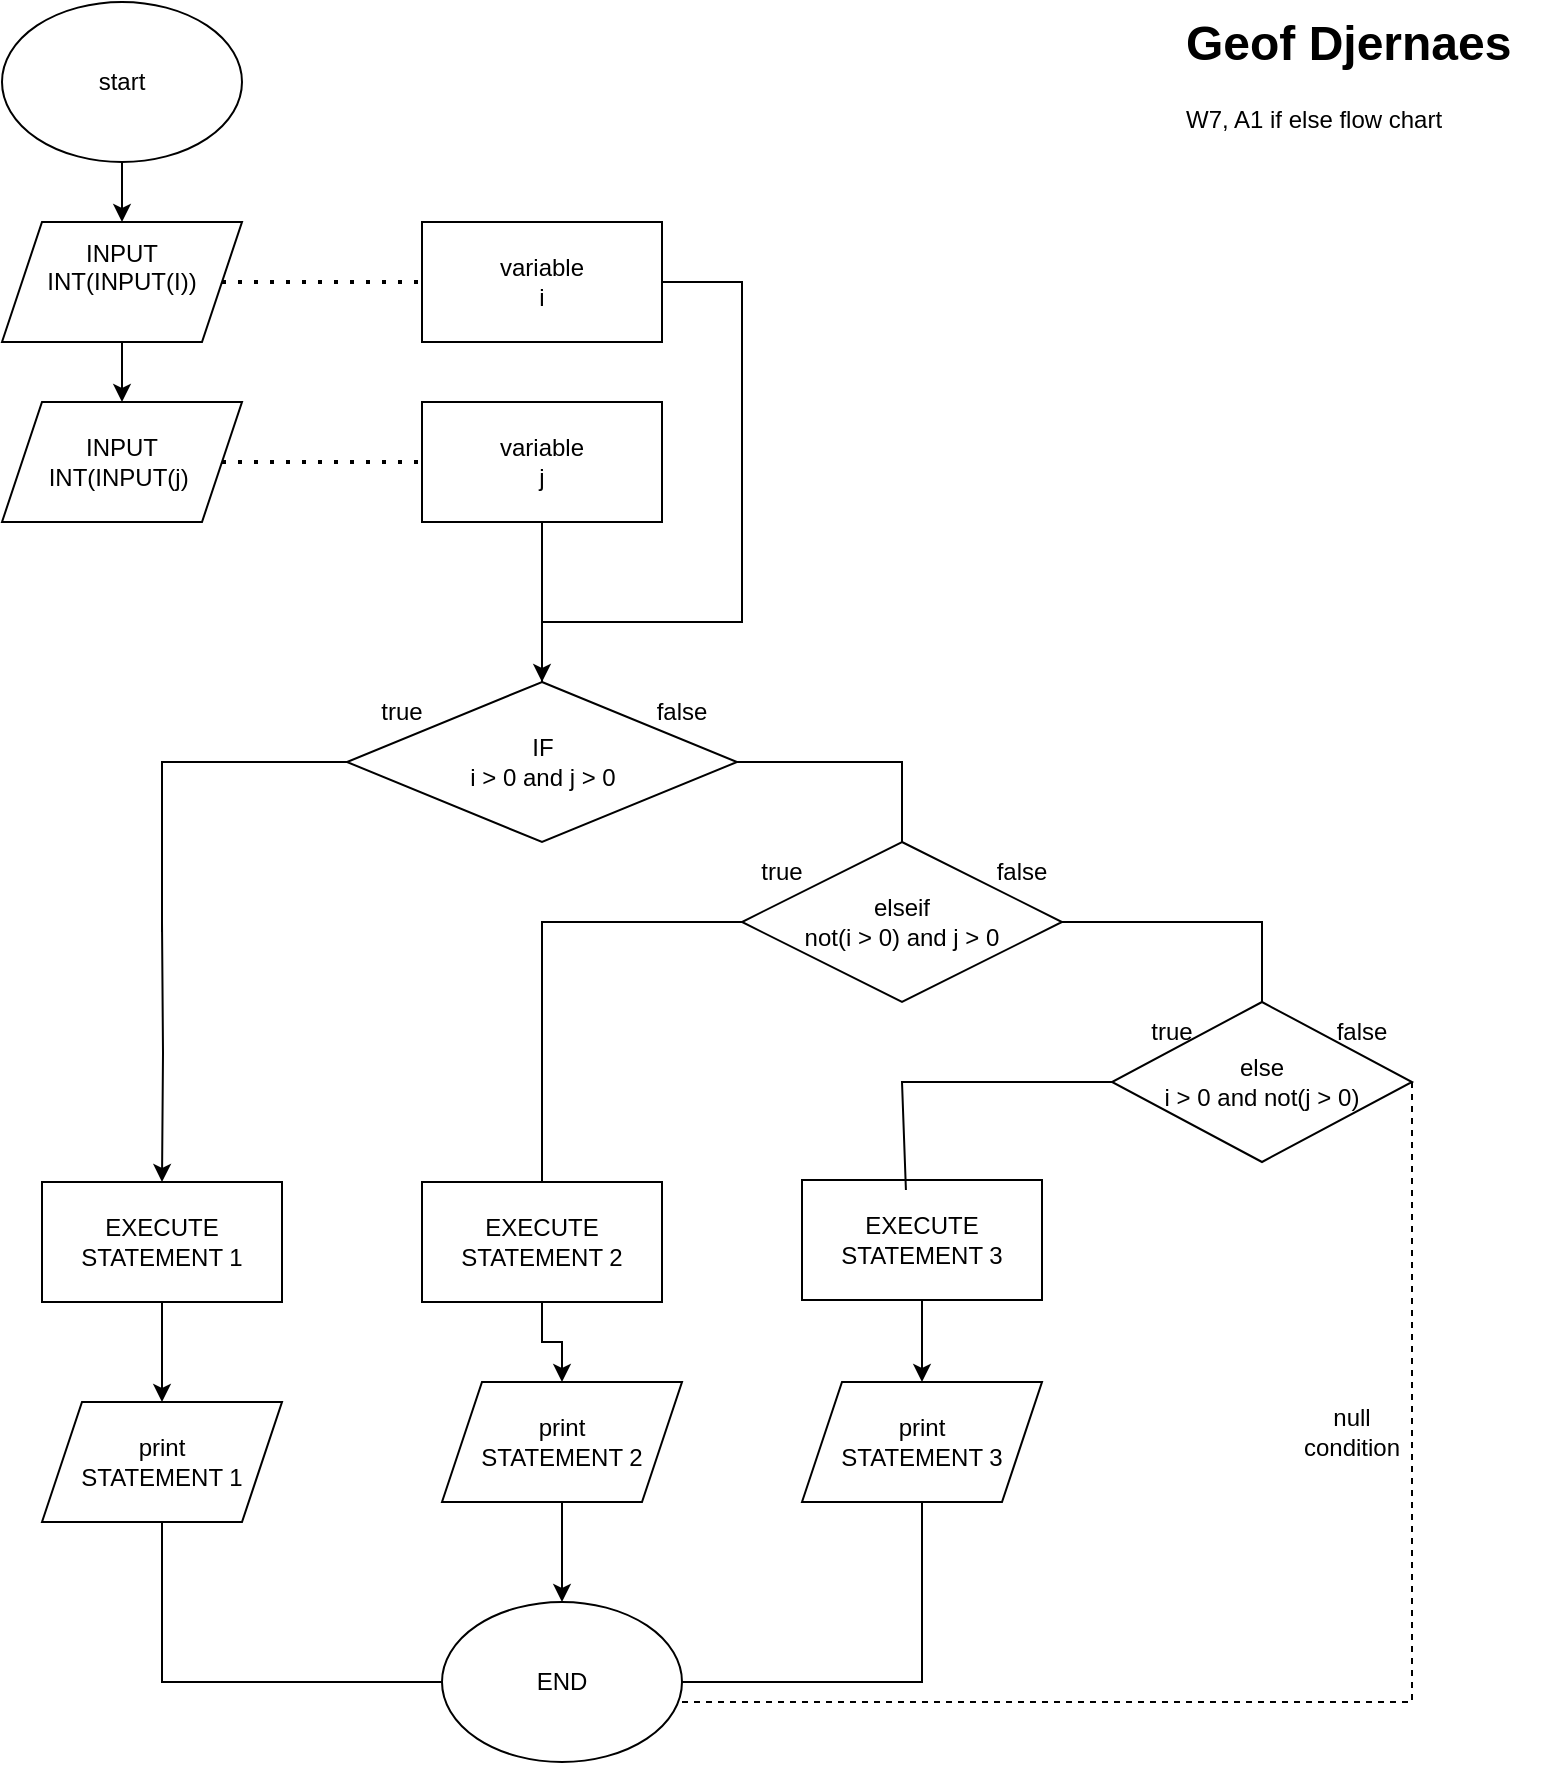 <mxfile version="28.2.5">
  <diagram name="Page-1" id="33oWQRn0t7OM1QqlTzfI">
    <mxGraphModel dx="2431" dy="884" grid="1" gridSize="10" guides="1" tooltips="1" connect="1" arrows="1" fold="1" page="1" pageScale="1" pageWidth="850" pageHeight="1100" math="0" shadow="0">
      <root>
        <mxCell id="0" />
        <mxCell id="1" parent="0" />
        <mxCell id="2zCQIZOPLvon9Fr867FO-2" value="&lt;div&gt;IF&lt;/div&gt;i &amp;gt; 0 and j &amp;gt; 0" style="rhombus;whiteSpace=wrap;html=1;" vertex="1" parent="1">
          <mxGeometry x="227.5" y="360" width="195" height="80" as="geometry" />
        </mxCell>
        <mxCell id="2zCQIZOPLvon9Fr867FO-86" value="" style="edgeStyle=orthogonalEdgeStyle;rounded=0;orthogonalLoop=1;jettySize=auto;html=1;" edge="1" parent="1" source="2zCQIZOPLvon9Fr867FO-3" target="2zCQIZOPLvon9Fr867FO-52">
          <mxGeometry relative="1" as="geometry" />
        </mxCell>
        <mxCell id="2zCQIZOPLvon9Fr867FO-3" value="EXECUTE&lt;div&gt;STATEMENT 2&lt;/div&gt;" style="rounded=0;whiteSpace=wrap;html=1;" vertex="1" parent="1">
          <mxGeometry x="265" y="610" width="120" height="60" as="geometry" />
        </mxCell>
        <mxCell id="2zCQIZOPLvon9Fr867FO-87" value="" style="edgeStyle=orthogonalEdgeStyle;rounded=0;orthogonalLoop=1;jettySize=auto;html=1;" edge="1" parent="1" source="2zCQIZOPLvon9Fr867FO-4" target="2zCQIZOPLvon9Fr867FO-9">
          <mxGeometry relative="1" as="geometry" />
        </mxCell>
        <mxCell id="2zCQIZOPLvon9Fr867FO-4" value="&lt;div&gt;EXECUTE&lt;/div&gt;STATEMENT 1" style="rounded=0;whiteSpace=wrap;html=1;" vertex="1" parent="1">
          <mxGeometry x="75" y="610" width="120" height="60" as="geometry" />
        </mxCell>
        <mxCell id="2zCQIZOPLvon9Fr867FO-88" value="" style="edgeStyle=orthogonalEdgeStyle;rounded=0;orthogonalLoop=1;jettySize=auto;html=1;" edge="1" parent="1" source="2zCQIZOPLvon9Fr867FO-5" target="2zCQIZOPLvon9Fr867FO-53">
          <mxGeometry relative="1" as="geometry" />
        </mxCell>
        <mxCell id="2zCQIZOPLvon9Fr867FO-5" value="EXECUTE&lt;div&gt;STATEMENT 3&lt;/div&gt;" style="rounded=0;whiteSpace=wrap;html=1;" vertex="1" parent="1">
          <mxGeometry x="455" y="609" width="120" height="60" as="geometry" />
        </mxCell>
        <mxCell id="2zCQIZOPLvon9Fr867FO-44" value="" style="edgeStyle=orthogonalEdgeStyle;rounded=0;orthogonalLoop=1;jettySize=auto;html=1;" edge="1" parent="1" target="2zCQIZOPLvon9Fr867FO-4">
          <mxGeometry relative="1" as="geometry">
            <mxPoint x="135" y="480" as="sourcePoint" />
          </mxGeometry>
        </mxCell>
        <mxCell id="2zCQIZOPLvon9Fr867FO-7" value="&lt;div&gt;&lt;span style=&quot;background-color: transparent; color: light-dark(rgb(0, 0, 0), rgb(255, 255, 255));&quot;&gt;elseif&lt;/span&gt;&lt;/div&gt;&lt;div&gt;&lt;span style=&quot;background-color: transparent; color: light-dark(rgb(0, 0, 0), rgb(255, 255, 255));&quot;&gt;not(i &amp;gt; 0) and j &amp;gt; 0&lt;/span&gt;&lt;/div&gt;" style="rhombus;whiteSpace=wrap;html=1;" vertex="1" parent="1">
          <mxGeometry x="425" y="440" width="160" height="80" as="geometry" />
        </mxCell>
        <mxCell id="2zCQIZOPLvon9Fr867FO-8" value="&lt;div&gt;&lt;span style=&quot;background-color: transparent; color: light-dark(rgb(0, 0, 0), rgb(255, 255, 255));&quot;&gt;else&lt;/span&gt;&lt;/div&gt;&lt;div&gt;&lt;span style=&quot;background-color: transparent; color: light-dark(rgb(0, 0, 0), rgb(255, 255, 255));&quot;&gt;i &amp;gt; 0 and not(j &amp;gt; 0)&lt;/span&gt;&lt;/div&gt;" style="rhombus;whiteSpace=wrap;html=1;" vertex="1" parent="1">
          <mxGeometry x="610" y="520" width="150" height="80" as="geometry" />
        </mxCell>
        <mxCell id="2zCQIZOPLvon9Fr867FO-9" value="&lt;div&gt;print&lt;/div&gt;STATEMENT 1" style="shape=parallelogram;perimeter=parallelogramPerimeter;whiteSpace=wrap;html=1;fixedSize=1;" vertex="1" parent="1">
          <mxGeometry x="75" y="720" width="120" height="60" as="geometry" />
        </mxCell>
        <mxCell id="2zCQIZOPLvon9Fr867FO-15" value="" style="endArrow=none;html=1;rounded=0;exitX=0.5;exitY=0;exitDx=0;exitDy=0;entryX=0;entryY=0.5;entryDx=0;entryDy=0;" edge="1" parent="1" target="2zCQIZOPLvon9Fr867FO-2">
          <mxGeometry width="50" height="50" relative="1" as="geometry">
            <mxPoint x="135" y="485" as="sourcePoint" />
            <mxPoint x="205" y="400" as="targetPoint" />
            <Array as="points">
              <mxPoint x="135" y="400" />
            </Array>
          </mxGeometry>
        </mxCell>
        <mxCell id="2zCQIZOPLvon9Fr867FO-16" value="" style="endArrow=none;html=1;rounded=0;entryX=0.5;entryY=1;entryDx=0;entryDy=0;exitX=0.5;exitY=1;exitDx=0;exitDy=0;" edge="1" parent="1" source="2zCQIZOPLvon9Fr867FO-2" target="2zCQIZOPLvon9Fr867FO-2">
          <mxGeometry width="50" height="50" relative="1" as="geometry">
            <mxPoint x="315" y="490" as="sourcePoint" />
            <mxPoint x="345" y="450" as="targetPoint" />
          </mxGeometry>
        </mxCell>
        <mxCell id="2zCQIZOPLvon9Fr867FO-83" value="" style="edgeStyle=orthogonalEdgeStyle;rounded=0;orthogonalLoop=1;jettySize=auto;html=1;" edge="1" parent="1" source="2zCQIZOPLvon9Fr867FO-32" target="2zCQIZOPLvon9Fr867FO-34">
          <mxGeometry relative="1" as="geometry" />
        </mxCell>
        <mxCell id="2zCQIZOPLvon9Fr867FO-32" value="INPUT&lt;div&gt;INT(INPUT(I))&lt;/div&gt;&lt;div&gt;&lt;br&gt;&lt;/div&gt;" style="shape=parallelogram;perimeter=parallelogramPerimeter;whiteSpace=wrap;html=1;fixedSize=1;" vertex="1" parent="1">
          <mxGeometry x="55" y="130" width="120" height="60" as="geometry" />
        </mxCell>
        <mxCell id="2zCQIZOPLvon9Fr867FO-34" value="INPUT&lt;div&gt;INT(INPUT(j&lt;span style=&quot;background-color: transparent; color: light-dark(rgb(0, 0, 0), rgb(255, 255, 255));&quot;&gt;)&amp;nbsp;&lt;/span&gt;&lt;/div&gt;" style="shape=parallelogram;perimeter=parallelogramPerimeter;whiteSpace=wrap;html=1;fixedSize=1;" vertex="1" parent="1">
          <mxGeometry x="55" y="220" width="120" height="60" as="geometry" />
        </mxCell>
        <mxCell id="2zCQIZOPLvon9Fr867FO-38" value="" style="endArrow=none;html=1;rounded=0;" edge="1" parent="1" source="2zCQIZOPLvon9Fr867FO-2">
          <mxGeometry width="50" height="50" relative="1" as="geometry">
            <mxPoint x="575" y="510" as="sourcePoint" />
            <mxPoint x="325" y="340" as="targetPoint" />
          </mxGeometry>
        </mxCell>
        <mxCell id="2zCQIZOPLvon9Fr867FO-40" value="END" style="ellipse;whiteSpace=wrap;html=1;" vertex="1" parent="1">
          <mxGeometry x="275" y="820" width="120" height="80" as="geometry" />
        </mxCell>
        <mxCell id="2zCQIZOPLvon9Fr867FO-45" value="" style="endArrow=none;html=1;rounded=0;entryX=0.5;entryY=1;entryDx=0;entryDy=0;exitX=0;exitY=0.5;exitDx=0;exitDy=0;" edge="1" parent="1" source="2zCQIZOPLvon9Fr867FO-40" target="2zCQIZOPLvon9Fr867FO-9">
          <mxGeometry width="50" height="50" relative="1" as="geometry">
            <mxPoint x="575" y="610" as="sourcePoint" />
            <mxPoint x="625" y="560" as="targetPoint" />
            <Array as="points">
              <mxPoint x="135" y="860" />
            </Array>
          </mxGeometry>
        </mxCell>
        <mxCell id="2zCQIZOPLvon9Fr867FO-47" value="true" style="text;html=1;align=center;verticalAlign=middle;whiteSpace=wrap;rounded=0;" vertex="1" parent="1">
          <mxGeometry x="225" y="360" width="60" height="30" as="geometry" />
        </mxCell>
        <mxCell id="2zCQIZOPLvon9Fr867FO-48" value="false" style="text;html=1;align=center;verticalAlign=middle;whiteSpace=wrap;rounded=0;" vertex="1" parent="1">
          <mxGeometry x="365" y="360" width="60" height="30" as="geometry" />
        </mxCell>
        <mxCell id="2zCQIZOPLvon9Fr867FO-89" value="" style="edgeStyle=orthogonalEdgeStyle;rounded=0;orthogonalLoop=1;jettySize=auto;html=1;" edge="1" parent="1" source="2zCQIZOPLvon9Fr867FO-52" target="2zCQIZOPLvon9Fr867FO-40">
          <mxGeometry relative="1" as="geometry" />
        </mxCell>
        <mxCell id="2zCQIZOPLvon9Fr867FO-52" value="&lt;div&gt;print&lt;/div&gt;STATEMENT 2" style="shape=parallelogram;perimeter=parallelogramPerimeter;whiteSpace=wrap;html=1;fixedSize=1;" vertex="1" parent="1">
          <mxGeometry x="275" y="710" width="120" height="60" as="geometry" />
        </mxCell>
        <mxCell id="2zCQIZOPLvon9Fr867FO-53" value="&lt;div&gt;print&lt;/div&gt;STATEMENT 3" style="shape=parallelogram;perimeter=parallelogramPerimeter;whiteSpace=wrap;html=1;fixedSize=1;" vertex="1" parent="1">
          <mxGeometry x="455" y="710" width="120" height="60" as="geometry" />
        </mxCell>
        <mxCell id="2zCQIZOPLvon9Fr867FO-56" value="true" style="text;html=1;align=center;verticalAlign=middle;whiteSpace=wrap;rounded=0;" vertex="1" parent="1">
          <mxGeometry x="415" y="440" width="60" height="30" as="geometry" />
        </mxCell>
        <mxCell id="2zCQIZOPLvon9Fr867FO-58" value="false" style="text;html=1;align=center;verticalAlign=middle;whiteSpace=wrap;rounded=0;" vertex="1" parent="1">
          <mxGeometry x="535" y="440" width="60" height="30" as="geometry" />
        </mxCell>
        <mxCell id="2zCQIZOPLvon9Fr867FO-59" value="true" style="text;html=1;align=center;verticalAlign=middle;whiteSpace=wrap;rounded=0;" vertex="1" parent="1">
          <mxGeometry x="610" y="520" width="60" height="30" as="geometry" />
        </mxCell>
        <mxCell id="2zCQIZOPLvon9Fr867FO-60" value="false" style="text;html=1;align=center;verticalAlign=middle;whiteSpace=wrap;rounded=0;" vertex="1" parent="1">
          <mxGeometry x="705" y="520" width="60" height="30" as="geometry" />
        </mxCell>
        <mxCell id="2zCQIZOPLvon9Fr867FO-61" value="" style="endArrow=none;html=1;rounded=0;exitX=1;exitY=0.5;exitDx=0;exitDy=0;entryX=0.5;entryY=0;entryDx=0;entryDy=0;" edge="1" parent="1" source="2zCQIZOPLvon9Fr867FO-2" target="2zCQIZOPLvon9Fr867FO-7">
          <mxGeometry width="50" height="50" relative="1" as="geometry">
            <mxPoint x="575" y="580" as="sourcePoint" />
            <mxPoint x="495" y="440" as="targetPoint" />
            <Array as="points">
              <mxPoint x="505" y="400" />
            </Array>
          </mxGeometry>
        </mxCell>
        <mxCell id="2zCQIZOPLvon9Fr867FO-62" value="" style="endArrow=none;html=1;rounded=0;entryX=0;entryY=0.5;entryDx=0;entryDy=0;exitX=0.5;exitY=0;exitDx=0;exitDy=0;" edge="1" parent="1" source="2zCQIZOPLvon9Fr867FO-3" target="2zCQIZOPLvon9Fr867FO-7">
          <mxGeometry width="50" height="50" relative="1" as="geometry">
            <mxPoint x="575" y="580" as="sourcePoint" />
            <mxPoint x="625" y="530" as="targetPoint" />
            <Array as="points">
              <mxPoint x="325" y="480" />
            </Array>
          </mxGeometry>
        </mxCell>
        <mxCell id="2zCQIZOPLvon9Fr867FO-65" value="" style="endArrow=none;html=1;rounded=0;exitX=1;exitY=0.5;exitDx=0;exitDy=0;entryX=0.5;entryY=0;entryDx=0;entryDy=0;" edge="1" parent="1" source="2zCQIZOPLvon9Fr867FO-7" target="2zCQIZOPLvon9Fr867FO-8">
          <mxGeometry width="50" height="50" relative="1" as="geometry">
            <mxPoint x="575" y="580" as="sourcePoint" />
            <mxPoint x="625" y="530" as="targetPoint" />
            <Array as="points">
              <mxPoint x="685" y="480" />
            </Array>
          </mxGeometry>
        </mxCell>
        <mxCell id="2zCQIZOPLvon9Fr867FO-66" value="" style="endArrow=none;html=1;rounded=0;exitX=0.433;exitY=0.083;exitDx=0;exitDy=0;exitPerimeter=0;entryX=0;entryY=0.5;entryDx=0;entryDy=0;" edge="1" parent="1" source="2zCQIZOPLvon9Fr867FO-5" target="2zCQIZOPLvon9Fr867FO-8">
          <mxGeometry width="50" height="50" relative="1" as="geometry">
            <mxPoint x="575" y="580" as="sourcePoint" />
            <mxPoint x="625" y="530" as="targetPoint" />
            <Array as="points">
              <mxPoint x="505" y="560" />
            </Array>
          </mxGeometry>
        </mxCell>
        <mxCell id="2zCQIZOPLvon9Fr867FO-68" value="" style="endArrow=none;html=1;rounded=0;entryX=0.5;entryY=1;entryDx=0;entryDy=0;exitX=1;exitY=0.5;exitDx=0;exitDy=0;" edge="1" parent="1" source="2zCQIZOPLvon9Fr867FO-40" target="2zCQIZOPLvon9Fr867FO-53">
          <mxGeometry width="50" height="50" relative="1" as="geometry">
            <mxPoint x="515" y="860" as="sourcePoint" />
            <mxPoint x="625" y="530" as="targetPoint" />
            <Array as="points">
              <mxPoint x="515" y="860" />
            </Array>
          </mxGeometry>
        </mxCell>
        <mxCell id="2zCQIZOPLvon9Fr867FO-69" value="" style="endArrow=none;dashed=1;html=1;rounded=0;entryX=1;entryY=0.5;entryDx=0;entryDy=0;exitX=1;exitY=0.625;exitDx=0;exitDy=0;exitPerimeter=0;" edge="1" parent="1" source="2zCQIZOPLvon9Fr867FO-40" target="2zCQIZOPLvon9Fr867FO-8">
          <mxGeometry width="50" height="50" relative="1" as="geometry">
            <mxPoint x="515" y="870" as="sourcePoint" />
            <mxPoint x="625" y="530" as="targetPoint" />
            <Array as="points">
              <mxPoint x="760" y="870" />
            </Array>
          </mxGeometry>
        </mxCell>
        <mxCell id="2zCQIZOPLvon9Fr867FO-70" value="null condition" style="text;html=1;align=center;verticalAlign=middle;whiteSpace=wrap;rounded=0;" vertex="1" parent="1">
          <mxGeometry x="700" y="720" width="60" height="30" as="geometry" />
        </mxCell>
        <mxCell id="2zCQIZOPLvon9Fr867FO-71" value="&lt;h1 style=&quot;margin-top: 0px;&quot;&gt;&lt;span style=&quot;background-color: transparent; color: light-dark(rgb(0, 0, 0), rgb(255, 255, 255));&quot;&gt;Geof Djernaes&lt;/span&gt;&lt;/h1&gt;&lt;div&gt;W7, A1 if else flow chart&lt;/div&gt;&lt;div&gt;&lt;br&gt;&lt;/div&gt;" style="text;html=1;whiteSpace=wrap;overflow=hidden;rounded=0;" vertex="1" parent="1">
          <mxGeometry x="645" y="20" width="180" height="120" as="geometry" />
        </mxCell>
        <mxCell id="2zCQIZOPLvon9Fr867FO-82" value="" style="edgeStyle=orthogonalEdgeStyle;rounded=0;orthogonalLoop=1;jettySize=auto;html=1;" edge="1" parent="1" source="2zCQIZOPLvon9Fr867FO-72" target="2zCQIZOPLvon9Fr867FO-32">
          <mxGeometry relative="1" as="geometry" />
        </mxCell>
        <mxCell id="2zCQIZOPLvon9Fr867FO-72" value="start" style="ellipse;whiteSpace=wrap;html=1;" vertex="1" parent="1">
          <mxGeometry x="55" y="20" width="120" height="80" as="geometry" />
        </mxCell>
        <mxCell id="2zCQIZOPLvon9Fr867FO-75" value="variable&lt;div&gt;i&lt;/div&gt;" style="rounded=0;whiteSpace=wrap;html=1;" vertex="1" parent="1">
          <mxGeometry x="265" y="130" width="120" height="60" as="geometry" />
        </mxCell>
        <mxCell id="2zCQIZOPLvon9Fr867FO-81" value="" style="edgeStyle=orthogonalEdgeStyle;rounded=0;orthogonalLoop=1;jettySize=auto;html=1;" edge="1" parent="1" source="2zCQIZOPLvon9Fr867FO-76" target="2zCQIZOPLvon9Fr867FO-2">
          <mxGeometry relative="1" as="geometry" />
        </mxCell>
        <mxCell id="2zCQIZOPLvon9Fr867FO-76" value="variable&lt;div&gt;j&lt;/div&gt;" style="rounded=0;whiteSpace=wrap;html=1;" vertex="1" parent="1">
          <mxGeometry x="265" y="220" width="120" height="60" as="geometry" />
        </mxCell>
        <mxCell id="2zCQIZOPLvon9Fr867FO-80" value="" style="endArrow=none;html=1;rounded=0;entryX=1;entryY=0.5;entryDx=0;entryDy=0;" edge="1" parent="1" target="2zCQIZOPLvon9Fr867FO-75">
          <mxGeometry width="50" height="50" relative="1" as="geometry">
            <mxPoint x="325" y="330" as="sourcePoint" />
            <mxPoint x="645" y="340" as="targetPoint" />
            <Array as="points">
              <mxPoint x="425" y="330" />
              <mxPoint x="425" y="160" />
            </Array>
          </mxGeometry>
        </mxCell>
        <mxCell id="2zCQIZOPLvon9Fr867FO-84" value="" style="endArrow=none;dashed=1;html=1;dashPattern=1 3;strokeWidth=2;rounded=0;exitX=1;exitY=0.5;exitDx=0;exitDy=0;entryX=0;entryY=0.5;entryDx=0;entryDy=0;" edge="1" parent="1" source="2zCQIZOPLvon9Fr867FO-34" target="2zCQIZOPLvon9Fr867FO-76">
          <mxGeometry width="50" height="50" relative="1" as="geometry">
            <mxPoint x="595" y="390" as="sourcePoint" />
            <mxPoint x="645" y="340" as="targetPoint" />
          </mxGeometry>
        </mxCell>
        <mxCell id="2zCQIZOPLvon9Fr867FO-85" value="" style="endArrow=none;dashed=1;html=1;dashPattern=1 3;strokeWidth=2;rounded=0;exitX=1;exitY=0.5;exitDx=0;exitDy=0;entryX=0;entryY=0.5;entryDx=0;entryDy=0;" edge="1" parent="1" source="2zCQIZOPLvon9Fr867FO-32" target="2zCQIZOPLvon9Fr867FO-75">
          <mxGeometry width="50" height="50" relative="1" as="geometry">
            <mxPoint x="595" y="390" as="sourcePoint" />
            <mxPoint x="645" y="340" as="targetPoint" />
          </mxGeometry>
        </mxCell>
      </root>
    </mxGraphModel>
  </diagram>
</mxfile>
